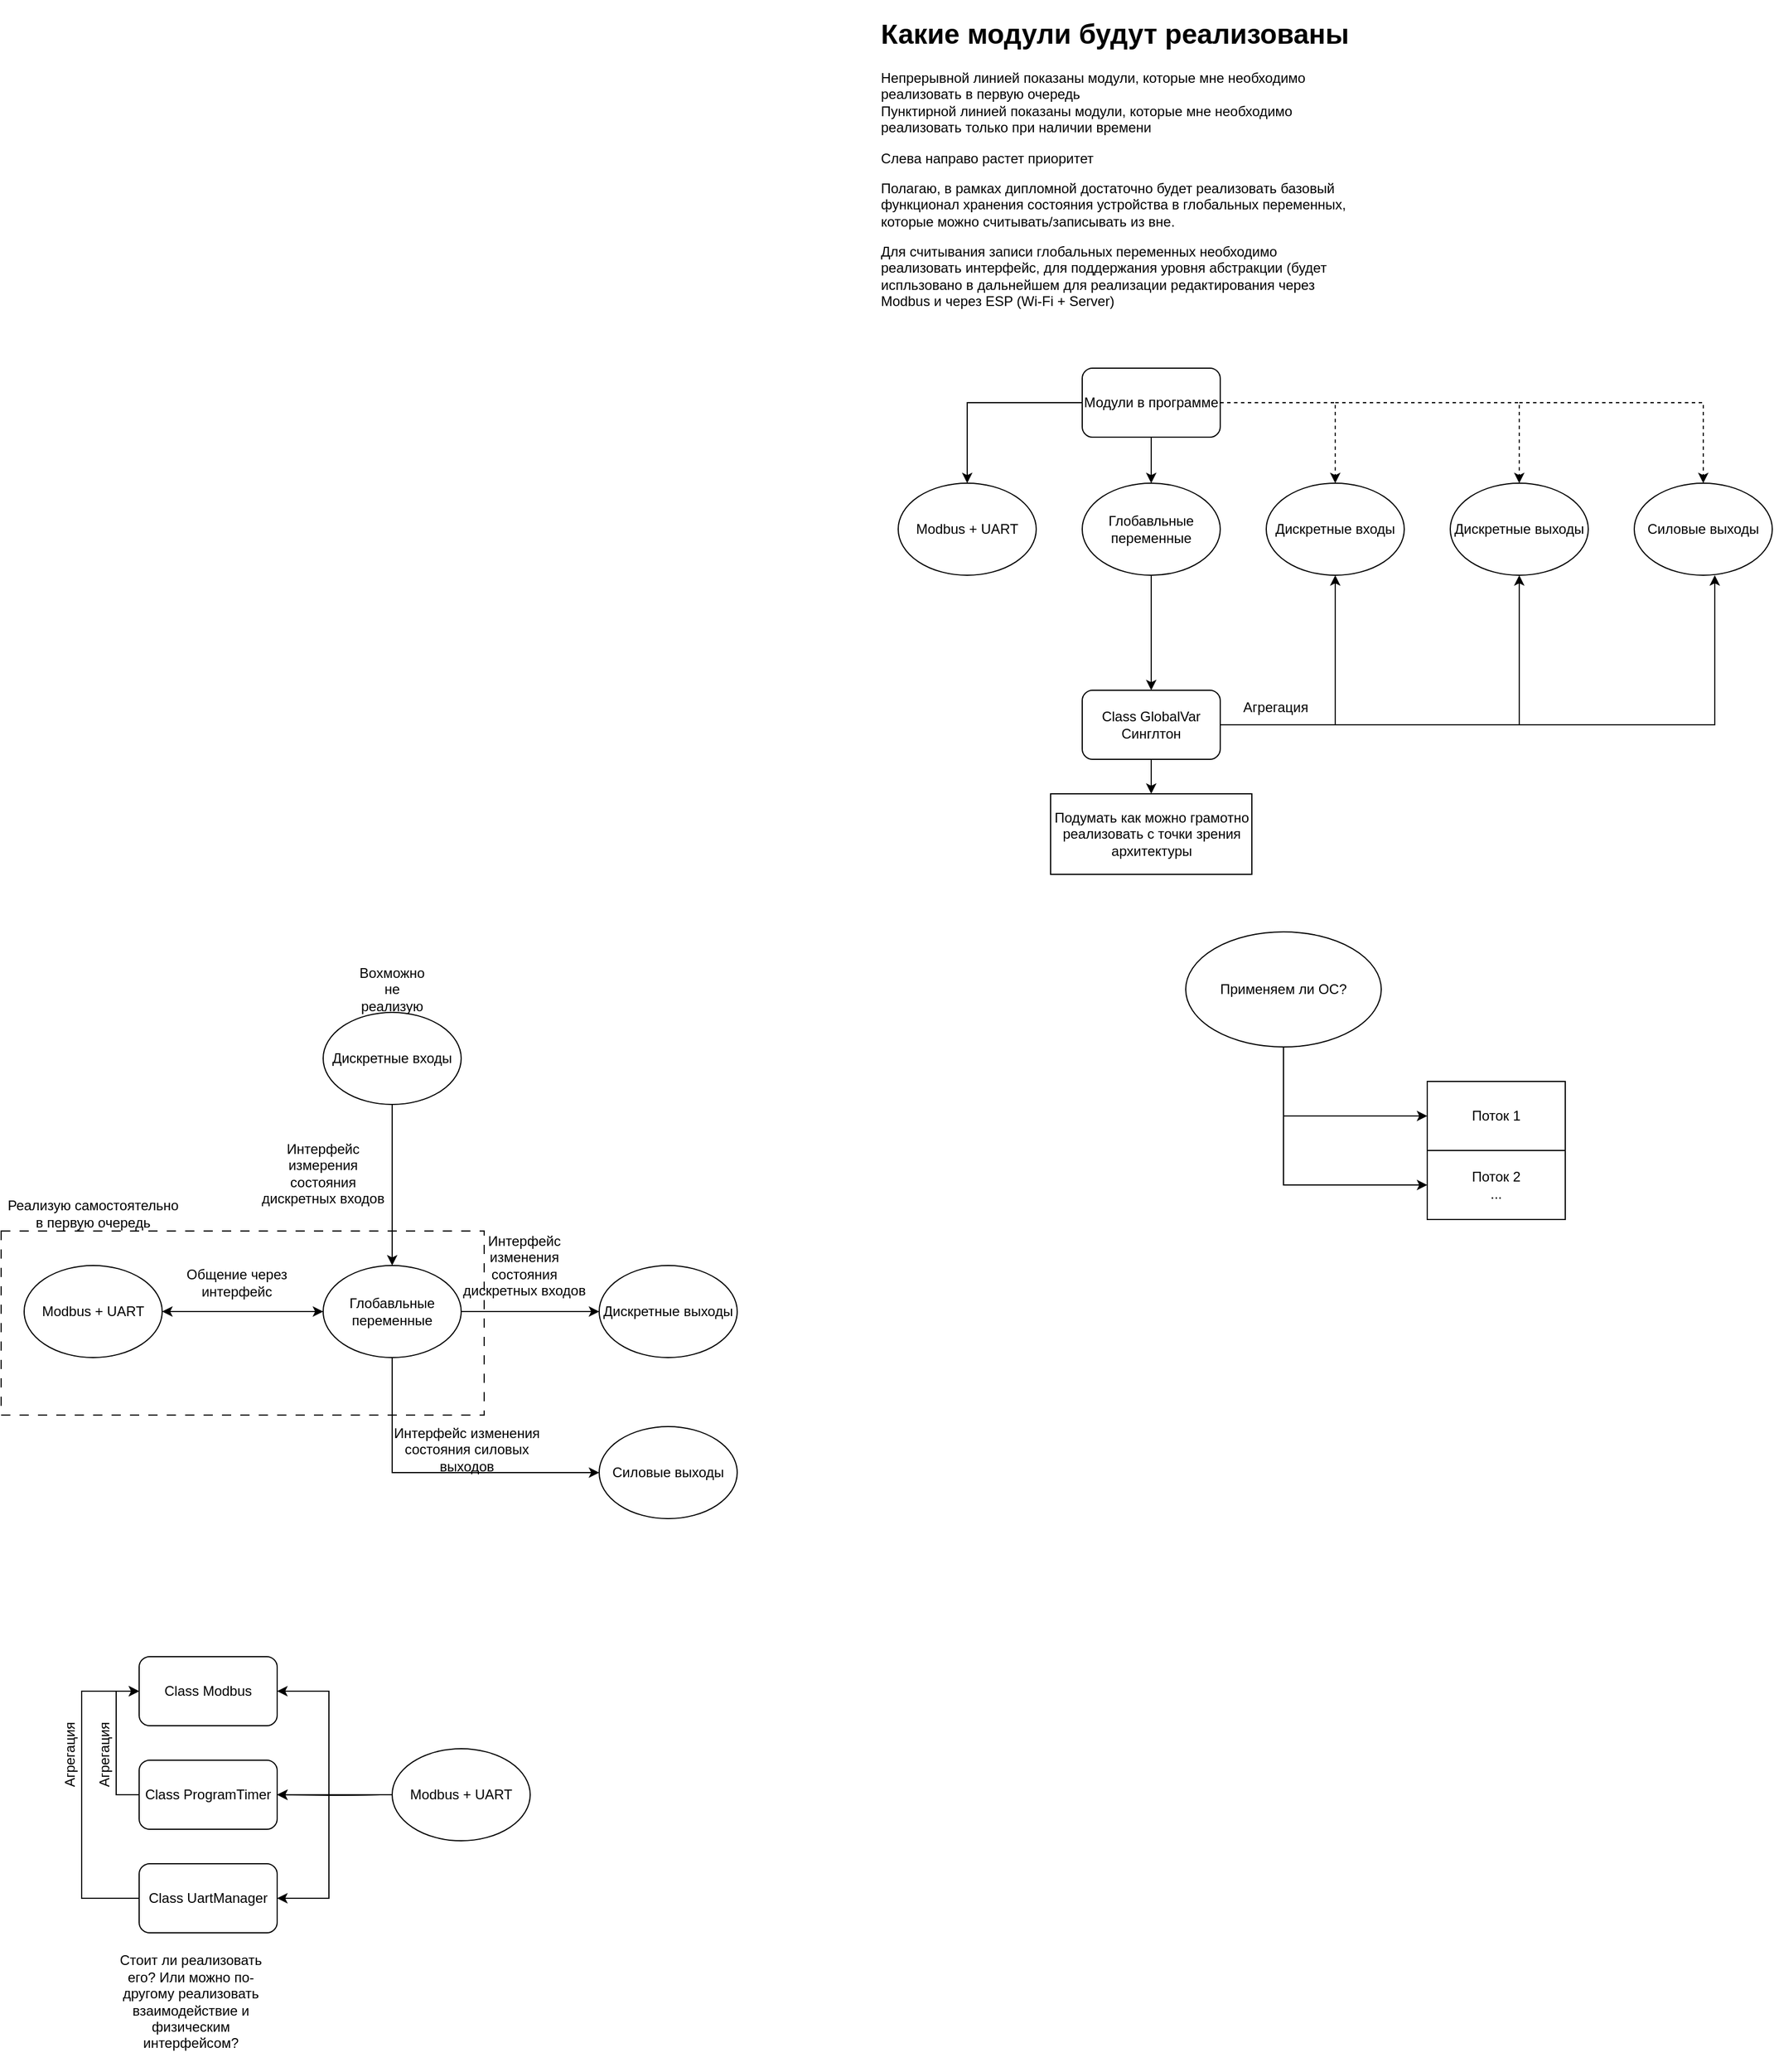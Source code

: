 <mxfile version="20.8.16" type="device"><diagram name="Страница 1" id="d9TGVkGrTKAsPoUEy1mO"><mxGraphModel dx="3217" dy="2592" grid="1" gridSize="10" guides="1" tooltips="1" connect="1" arrows="1" fold="1" page="1" pageScale="1" pageWidth="827" pageHeight="1169" math="0" shadow="0"><root><mxCell id="0"/><mxCell id="1" parent="0"/><mxCell id="RfuSydLpmQz1zODq2i2B-16" value="" style="rounded=0;whiteSpace=wrap;html=1;strokeColor=default;dashed=1;dashPattern=8 8;strokeWidth=1;fillColor=none;" parent="1" vertex="1"><mxGeometry x="-780" y="750" width="420" height="160" as="geometry"/></mxCell><mxCell id="zn2SOvetwjuRMi43ID1I-2" value="Modbus + UART" style="ellipse;whiteSpace=wrap;html=1;" parent="1" vertex="1"><mxGeometry y="100" width="120" height="80" as="geometry"/></mxCell><mxCell id="zn2SOvetwjuRMi43ID1I-26" style="edgeStyle=orthogonalEdgeStyle;rounded=0;orthogonalLoop=1;jettySize=auto;html=1;entryX=0.5;entryY=0;entryDx=0;entryDy=0;" parent="1" source="zn2SOvetwjuRMi43ID1I-4" target="zn2SOvetwjuRMi43ID1I-25" edge="1"><mxGeometry relative="1" as="geometry"/></mxCell><mxCell id="zn2SOvetwjuRMi43ID1I-4" value="Глобавльные переменные" style="ellipse;whiteSpace=wrap;html=1;" parent="1" vertex="1"><mxGeometry x="160" y="100" width="120" height="80" as="geometry"/></mxCell><mxCell id="zn2SOvetwjuRMi43ID1I-5" value="Дискретные входы" style="ellipse;whiteSpace=wrap;html=1;" parent="1" vertex="1"><mxGeometry x="320" y="100" width="120" height="80" as="geometry"/></mxCell><mxCell id="zn2SOvetwjuRMi43ID1I-6" value="Дискретные выходы" style="ellipse;whiteSpace=wrap;html=1;" parent="1" vertex="1"><mxGeometry x="480" y="100" width="120" height="80" as="geometry"/></mxCell><mxCell id="zn2SOvetwjuRMi43ID1I-7" value="Силовые выходы" style="ellipse;whiteSpace=wrap;html=1;" parent="1" vertex="1"><mxGeometry x="640" y="100" width="120" height="80" as="geometry"/></mxCell><mxCell id="zn2SOvetwjuRMi43ID1I-11" style="edgeStyle=orthogonalEdgeStyle;rounded=0;orthogonalLoop=1;jettySize=auto;html=1;entryX=0.5;entryY=0;entryDx=0;entryDy=0;" parent="1" source="zn2SOvetwjuRMi43ID1I-10" target="zn2SOvetwjuRMi43ID1I-2" edge="1"><mxGeometry relative="1" as="geometry"/></mxCell><mxCell id="zn2SOvetwjuRMi43ID1I-12" value="" style="edgeStyle=orthogonalEdgeStyle;rounded=0;orthogonalLoop=1;jettySize=auto;html=1;" parent="1" source="zn2SOvetwjuRMi43ID1I-10" target="zn2SOvetwjuRMi43ID1I-4" edge="1"><mxGeometry relative="1" as="geometry"/></mxCell><mxCell id="zn2SOvetwjuRMi43ID1I-13" style="edgeStyle=orthogonalEdgeStyle;rounded=0;orthogonalLoop=1;jettySize=auto;html=1;dashed=1;" parent="1" source="zn2SOvetwjuRMi43ID1I-10" target="zn2SOvetwjuRMi43ID1I-5" edge="1"><mxGeometry relative="1" as="geometry"/></mxCell><mxCell id="zn2SOvetwjuRMi43ID1I-10" value="Модули в программе" style="rounded=1;whiteSpace=wrap;html=1;" parent="1" vertex="1"><mxGeometry x="160" width="120" height="60" as="geometry"/></mxCell><mxCell id="zn2SOvetwjuRMi43ID1I-14" value="" style="endArrow=classic;html=1;rounded=0;dashed=1;entryX=0.5;entryY=0;entryDx=0;entryDy=0;" parent="1" target="zn2SOvetwjuRMi43ID1I-6" edge="1"><mxGeometry width="50" height="50" relative="1" as="geometry"><mxPoint x="380" y="30" as="sourcePoint"/><mxPoint x="490" y="20" as="targetPoint"/><Array as="points"><mxPoint x="540" y="30"/></Array></mxGeometry></mxCell><mxCell id="zn2SOvetwjuRMi43ID1I-15" value="" style="endArrow=classic;html=1;rounded=0;dashed=1;entryX=0.5;entryY=0;entryDx=0;entryDy=0;" parent="1" edge="1"><mxGeometry width="50" height="50" relative="1" as="geometry"><mxPoint x="540" y="30" as="sourcePoint"/><mxPoint x="700" y="100" as="targetPoint"/><Array as="points"><mxPoint x="700" y="30"/></Array></mxGeometry></mxCell><mxCell id="zn2SOvetwjuRMi43ID1I-16" value="&lt;h1&gt;Какие модули будут реализованы&lt;/h1&gt;&lt;p&gt;Непрерывной линией показаны модули, которые мне необходимо реализовать в первую очередь&lt;br&gt;Пунктирной линией показаны модули, которые мне необходимо реализовать только при наличии времени&lt;/p&gt;&lt;p&gt;Слева направо растет приоритет&lt;/p&gt;&lt;p&gt;Полагаю, в рамках дипломной достаточно будет реализовать базовый функционал хранения состояния устройства в глобальных переменных, которые можно считывать/записывать из вне.&lt;/p&gt;&lt;p&gt;Для считывания записи глобальных переменных необходимо реализовать интерфейс, для поддержания уровня абстракции (будет испльзовано в дальнейшем для реализации редактирования через Modbus и через ESP (Wi-Fi + Server)&lt;/p&gt;" style="text;html=1;strokeColor=none;fillColor=none;spacing=5;spacingTop=-20;whiteSpace=wrap;overflow=hidden;rounded=0;" parent="1" vertex="1"><mxGeometry x="-20" y="-310" width="420" height="270" as="geometry"/></mxCell><mxCell id="zn2SOvetwjuRMi43ID1I-28" value="" style="edgeStyle=orthogonalEdgeStyle;rounded=0;orthogonalLoop=1;jettySize=auto;html=1;" parent="1" source="zn2SOvetwjuRMi43ID1I-25" target="zn2SOvetwjuRMi43ID1I-27" edge="1"><mxGeometry relative="1" as="geometry"/></mxCell><mxCell id="zn2SOvetwjuRMi43ID1I-25" value="Class GlobalVar&lt;br&gt;Синглтон" style="rounded=1;whiteSpace=wrap;html=1;" parent="1" vertex="1"><mxGeometry x="160" y="280" width="120" height="60" as="geometry"/></mxCell><mxCell id="zn2SOvetwjuRMi43ID1I-27" value="Подумать как можно грамотно реализовать с точки зрения архитектуры" style="rounded=0;whiteSpace=wrap;html=1;" parent="1" vertex="1"><mxGeometry x="132.5" y="370" width="175" height="70" as="geometry"/></mxCell><mxCell id="zn2SOvetwjuRMi43ID1I-29" value="" style="endArrow=classic;html=1;rounded=0;exitX=1;exitY=0.5;exitDx=0;exitDy=0;entryX=0.5;entryY=1;entryDx=0;entryDy=0;" parent="1" source="zn2SOvetwjuRMi43ID1I-25" target="zn2SOvetwjuRMi43ID1I-5" edge="1"><mxGeometry width="50" height="50" relative="1" as="geometry"><mxPoint x="330" y="350" as="sourcePoint"/><mxPoint x="380" y="300" as="targetPoint"/><Array as="points"><mxPoint x="380" y="310"/></Array></mxGeometry></mxCell><mxCell id="zn2SOvetwjuRMi43ID1I-30" value="" style="endArrow=classic;html=1;rounded=0;entryX=0.5;entryY=1;entryDx=0;entryDy=0;" parent="1" edge="1"><mxGeometry width="50" height="50" relative="1" as="geometry"><mxPoint x="380" y="310" as="sourcePoint"/><mxPoint x="540" y="180" as="targetPoint"/><Array as="points"><mxPoint x="540" y="310"/></Array></mxGeometry></mxCell><mxCell id="zn2SOvetwjuRMi43ID1I-31" value="" style="endArrow=classic;html=1;rounded=0;entryX=0.5;entryY=1;entryDx=0;entryDy=0;" parent="1" edge="1"><mxGeometry width="50" height="50" relative="1" as="geometry"><mxPoint x="540" y="310" as="sourcePoint"/><mxPoint x="710" y="180" as="targetPoint"/><Array as="points"><mxPoint x="710" y="310"/></Array></mxGeometry></mxCell><mxCell id="zn2SOvetwjuRMi43ID1I-32" value="Агрегация&amp;nbsp;" style="text;html=1;strokeColor=none;fillColor=none;align=center;verticalAlign=middle;whiteSpace=wrap;rounded=0;" parent="1" vertex="1"><mxGeometry x="290" y="280" width="80" height="30" as="geometry"/></mxCell><mxCell id="zn2SOvetwjuRMi43ID1I-35" style="edgeStyle=orthogonalEdgeStyle;rounded=0;orthogonalLoop=1;jettySize=auto;html=1;entryX=0;entryY=0.5;entryDx=0;entryDy=0;" parent="1" source="zn2SOvetwjuRMi43ID1I-33" target="zn2SOvetwjuRMi43ID1I-34" edge="1"><mxGeometry relative="1" as="geometry"><Array as="points"><mxPoint x="335" y="650"/></Array></mxGeometry></mxCell><mxCell id="zn2SOvetwjuRMi43ID1I-33" value="Применяем ли ОС?" style="ellipse;whiteSpace=wrap;html=1;" parent="1" vertex="1"><mxGeometry x="250" y="490" width="170" height="100" as="geometry"/></mxCell><mxCell id="zn2SOvetwjuRMi43ID1I-34" value="Поток 1" style="rounded=0;whiteSpace=wrap;html=1;" parent="1" vertex="1"><mxGeometry x="460" y="620" width="120" height="60" as="geometry"/></mxCell><mxCell id="zn2SOvetwjuRMi43ID1I-36" style="edgeStyle=orthogonalEdgeStyle;rounded=0;orthogonalLoop=1;jettySize=auto;html=1;entryX=0;entryY=0.5;entryDx=0;entryDy=0;" parent="1" target="zn2SOvetwjuRMi43ID1I-37" edge="1"><mxGeometry relative="1" as="geometry"><mxPoint x="335" y="650" as="sourcePoint"/><Array as="points"><mxPoint x="335" y="710"/></Array></mxGeometry></mxCell><mxCell id="zn2SOvetwjuRMi43ID1I-37" value="Поток 2&lt;br&gt;..." style="rounded=0;whiteSpace=wrap;html=1;" parent="1" vertex="1"><mxGeometry x="460" y="680" width="120" height="60" as="geometry"/></mxCell><mxCell id="zn2SOvetwjuRMi43ID1I-45" value="Modbus + UART" style="ellipse;whiteSpace=wrap;html=1;" parent="1" vertex="1"><mxGeometry x="-760" y="780" width="120" height="80" as="geometry"/></mxCell><mxCell id="RfuSydLpmQz1zODq2i2B-14" style="edgeStyle=orthogonalEdgeStyle;rounded=0;orthogonalLoop=1;jettySize=auto;html=1;entryX=0;entryY=0.5;entryDx=0;entryDy=0;" parent="1" source="zn2SOvetwjuRMi43ID1I-46" target="zn2SOvetwjuRMi43ID1I-49" edge="1"><mxGeometry relative="1" as="geometry"><Array as="points"><mxPoint x="-440" y="960"/></Array></mxGeometry></mxCell><mxCell id="zn2SOvetwjuRMi43ID1I-46" value="Глобавльные переменные" style="ellipse;whiteSpace=wrap;html=1;" parent="1" vertex="1"><mxGeometry x="-500" y="780" width="120" height="80" as="geometry"/></mxCell><mxCell id="RfuSydLpmQz1zODq2i2B-9" style="edgeStyle=orthogonalEdgeStyle;rounded=0;orthogonalLoop=1;jettySize=auto;html=1;entryX=0.5;entryY=0;entryDx=0;entryDy=0;" parent="1" source="zn2SOvetwjuRMi43ID1I-47" target="zn2SOvetwjuRMi43ID1I-46" edge="1"><mxGeometry relative="1" as="geometry"/></mxCell><mxCell id="zn2SOvetwjuRMi43ID1I-47" value="Дискретные входы" style="ellipse;whiteSpace=wrap;html=1;" parent="1" vertex="1"><mxGeometry x="-500" y="560" width="120" height="80" as="geometry"/></mxCell><mxCell id="zn2SOvetwjuRMi43ID1I-48" value="Дискретные выходы" style="ellipse;whiteSpace=wrap;html=1;" parent="1" vertex="1"><mxGeometry x="-260" y="780" width="120" height="80" as="geometry"/></mxCell><mxCell id="zn2SOvetwjuRMi43ID1I-49" value="Силовые выходы" style="ellipse;whiteSpace=wrap;html=1;" parent="1" vertex="1"><mxGeometry x="-260" y="920" width="120" height="80" as="geometry"/></mxCell><mxCell id="RfuSydLpmQz1zODq2i2B-7" value="" style="endArrow=classic;startArrow=classic;html=1;rounded=0;exitX=1;exitY=0.5;exitDx=0;exitDy=0;" parent="1" source="zn2SOvetwjuRMi43ID1I-45" edge="1"><mxGeometry width="50" height="50" relative="1" as="geometry"><mxPoint x="-290" y="880" as="sourcePoint"/><mxPoint x="-500" y="820" as="targetPoint"/></mxGeometry></mxCell><mxCell id="RfuSydLpmQz1zODq2i2B-8" value="Общение через интерфейс" style="text;html=1;strokeColor=none;fillColor=none;align=center;verticalAlign=middle;whiteSpace=wrap;rounded=0;" parent="1" vertex="1"><mxGeometry x="-630" y="770" width="110" height="50" as="geometry"/></mxCell><mxCell id="RfuSydLpmQz1zODq2i2B-10" value="Интерфейс измерения состояния дискретных входов" style="text;html=1;strokeColor=none;fillColor=none;align=center;verticalAlign=middle;whiteSpace=wrap;rounded=0;" parent="1" vertex="1"><mxGeometry x="-560" y="660" width="120" height="80" as="geometry"/></mxCell><mxCell id="RfuSydLpmQz1zODq2i2B-11" value="Вохможно не реализую" style="text;html=1;strokeColor=none;fillColor=none;align=center;verticalAlign=middle;whiteSpace=wrap;rounded=0;" parent="1" vertex="1"><mxGeometry x="-470" y="525" width="60" height="30" as="geometry"/></mxCell><mxCell id="RfuSydLpmQz1zODq2i2B-12" value="" style="endArrow=classic;html=1;rounded=0;exitX=1;exitY=0.5;exitDx=0;exitDy=0;entryX=0;entryY=0.5;entryDx=0;entryDy=0;" parent="1" source="zn2SOvetwjuRMi43ID1I-46" target="zn2SOvetwjuRMi43ID1I-48" edge="1"><mxGeometry width="50" height="50" relative="1" as="geometry"><mxPoint x="-340" y="830" as="sourcePoint"/><mxPoint x="-290" y="780" as="targetPoint"/></mxGeometry></mxCell><mxCell id="RfuSydLpmQz1zODq2i2B-13" value="Интерфейс изменения состояния дискретных входов" style="text;html=1;strokeColor=none;fillColor=none;align=center;verticalAlign=middle;whiteSpace=wrap;rounded=0;" parent="1" vertex="1"><mxGeometry x="-380" y="740" width="110" height="80" as="geometry"/></mxCell><mxCell id="RfuSydLpmQz1zODq2i2B-15" value="Интерфейс изменения состояния силовых выходов" style="text;html=1;strokeColor=none;fillColor=none;align=center;verticalAlign=middle;whiteSpace=wrap;rounded=0;" parent="1" vertex="1"><mxGeometry x="-440" y="920" width="130" height="40" as="geometry"/></mxCell><mxCell id="RfuSydLpmQz1zODq2i2B-17" value="Реализую самостоятельно в первую очередь" style="text;html=1;strokeColor=none;fillColor=none;align=center;verticalAlign=middle;whiteSpace=wrap;rounded=0;" parent="1" vertex="1"><mxGeometry x="-780" y="720" width="160" height="30" as="geometry"/></mxCell><mxCell id="aml4Fgso6eWeoabwhEVd-1" style="edgeStyle=orthogonalEdgeStyle;rounded=0;orthogonalLoop=1;jettySize=auto;html=1;entryX=1;entryY=0.5;entryDx=0;entryDy=0;" parent="1" target="aml4Fgso6eWeoabwhEVd-4" edge="1"><mxGeometry relative="1" as="geometry"><mxPoint x="-450" y="1240.0" as="sourcePoint"/></mxGeometry></mxCell><mxCell id="aml4Fgso6eWeoabwhEVd-2" style="edgeStyle=orthogonalEdgeStyle;rounded=0;orthogonalLoop=1;jettySize=auto;html=1;entryX=1;entryY=0.5;entryDx=0;entryDy=0;" parent="1" target="aml4Fgso6eWeoabwhEVd-8" edge="1"><mxGeometry relative="1" as="geometry"><mxPoint x="-450" y="1240.0" as="sourcePoint"/></mxGeometry></mxCell><mxCell id="aml4Fgso6eWeoabwhEVd-3" style="edgeStyle=orthogonalEdgeStyle;rounded=0;orthogonalLoop=1;jettySize=auto;html=1;entryX=1;entryY=0.5;entryDx=0;entryDy=0;" parent="1" target="aml4Fgso6eWeoabwhEVd-6" edge="1"><mxGeometry relative="1" as="geometry"><mxPoint x="-450" y="1240" as="sourcePoint"/></mxGeometry></mxCell><mxCell id="aml4Fgso6eWeoabwhEVd-4" value="Class Modbus" style="rounded=1;whiteSpace=wrap;html=1;" parent="1" vertex="1"><mxGeometry x="-660" y="1120" width="120" height="60" as="geometry"/></mxCell><mxCell id="aml4Fgso6eWeoabwhEVd-5" style="edgeStyle=orthogonalEdgeStyle;rounded=0;orthogonalLoop=1;jettySize=auto;html=1;entryX=0;entryY=0.5;entryDx=0;entryDy=0;" parent="1" source="aml4Fgso6eWeoabwhEVd-6" target="aml4Fgso6eWeoabwhEVd-4" edge="1"><mxGeometry relative="1" as="geometry"><Array as="points"><mxPoint x="-680" y="1240"/><mxPoint x="-680" y="1150"/></Array></mxGeometry></mxCell><mxCell id="aml4Fgso6eWeoabwhEVd-6" value="Class ProgramTimer" style="rounded=1;whiteSpace=wrap;html=1;" parent="1" vertex="1"><mxGeometry x="-660" y="1210" width="120" height="60" as="geometry"/></mxCell><mxCell id="aml4Fgso6eWeoabwhEVd-7" style="edgeStyle=orthogonalEdgeStyle;rounded=0;orthogonalLoop=1;jettySize=auto;html=1;entryX=0;entryY=0.5;entryDx=0;entryDy=0;" parent="1" source="aml4Fgso6eWeoabwhEVd-8" target="aml4Fgso6eWeoabwhEVd-4" edge="1"><mxGeometry relative="1" as="geometry"><Array as="points"><mxPoint x="-710" y="1330"/><mxPoint x="-710" y="1150"/></Array></mxGeometry></mxCell><mxCell id="aml4Fgso6eWeoabwhEVd-8" value="Class UartManager" style="rounded=1;whiteSpace=wrap;html=1;" parent="1" vertex="1"><mxGeometry x="-660" y="1300" width="120" height="60" as="geometry"/></mxCell><mxCell id="aml4Fgso6eWeoabwhEVd-9" value="Агрегация" style="text;html=1;strokeColor=none;fillColor=none;align=center;verticalAlign=middle;whiteSpace=wrap;rounded=0;rotation=-90;" parent="1" vertex="1"><mxGeometry x="-720" y="1190" width="60" height="30" as="geometry"/></mxCell><mxCell id="aml4Fgso6eWeoabwhEVd-10" value="Агрегация" style="text;html=1;strokeColor=none;fillColor=none;align=center;verticalAlign=middle;whiteSpace=wrap;rounded=0;rotation=-90;" parent="1" vertex="1"><mxGeometry x="-750" y="1190" width="60" height="30" as="geometry"/></mxCell><mxCell id="aml4Fgso6eWeoabwhEVd-12" value="" style="edgeStyle=orthogonalEdgeStyle;rounded=0;orthogonalLoop=1;jettySize=auto;html=1;" parent="1" source="aml4Fgso6eWeoabwhEVd-11" target="aml4Fgso6eWeoabwhEVd-6" edge="1"><mxGeometry relative="1" as="geometry"/></mxCell><mxCell id="aml4Fgso6eWeoabwhEVd-11" value="Modbus + UART" style="ellipse;whiteSpace=wrap;html=1;" parent="1" vertex="1"><mxGeometry x="-440" y="1200" width="120" height="80" as="geometry"/></mxCell><mxCell id="aml4Fgso6eWeoabwhEVd-13" value="Стоит ли реализовать его? Или можно по-другому реализовать взаимодействие и физическим интерфейсом?&lt;br&gt;" style="text;html=1;strokeColor=none;fillColor=none;align=center;verticalAlign=middle;whiteSpace=wrap;rounded=0;" parent="1" vertex="1"><mxGeometry x="-690" y="1360" width="150" height="120" as="geometry"/></mxCell></root></mxGraphModel></diagram></mxfile>